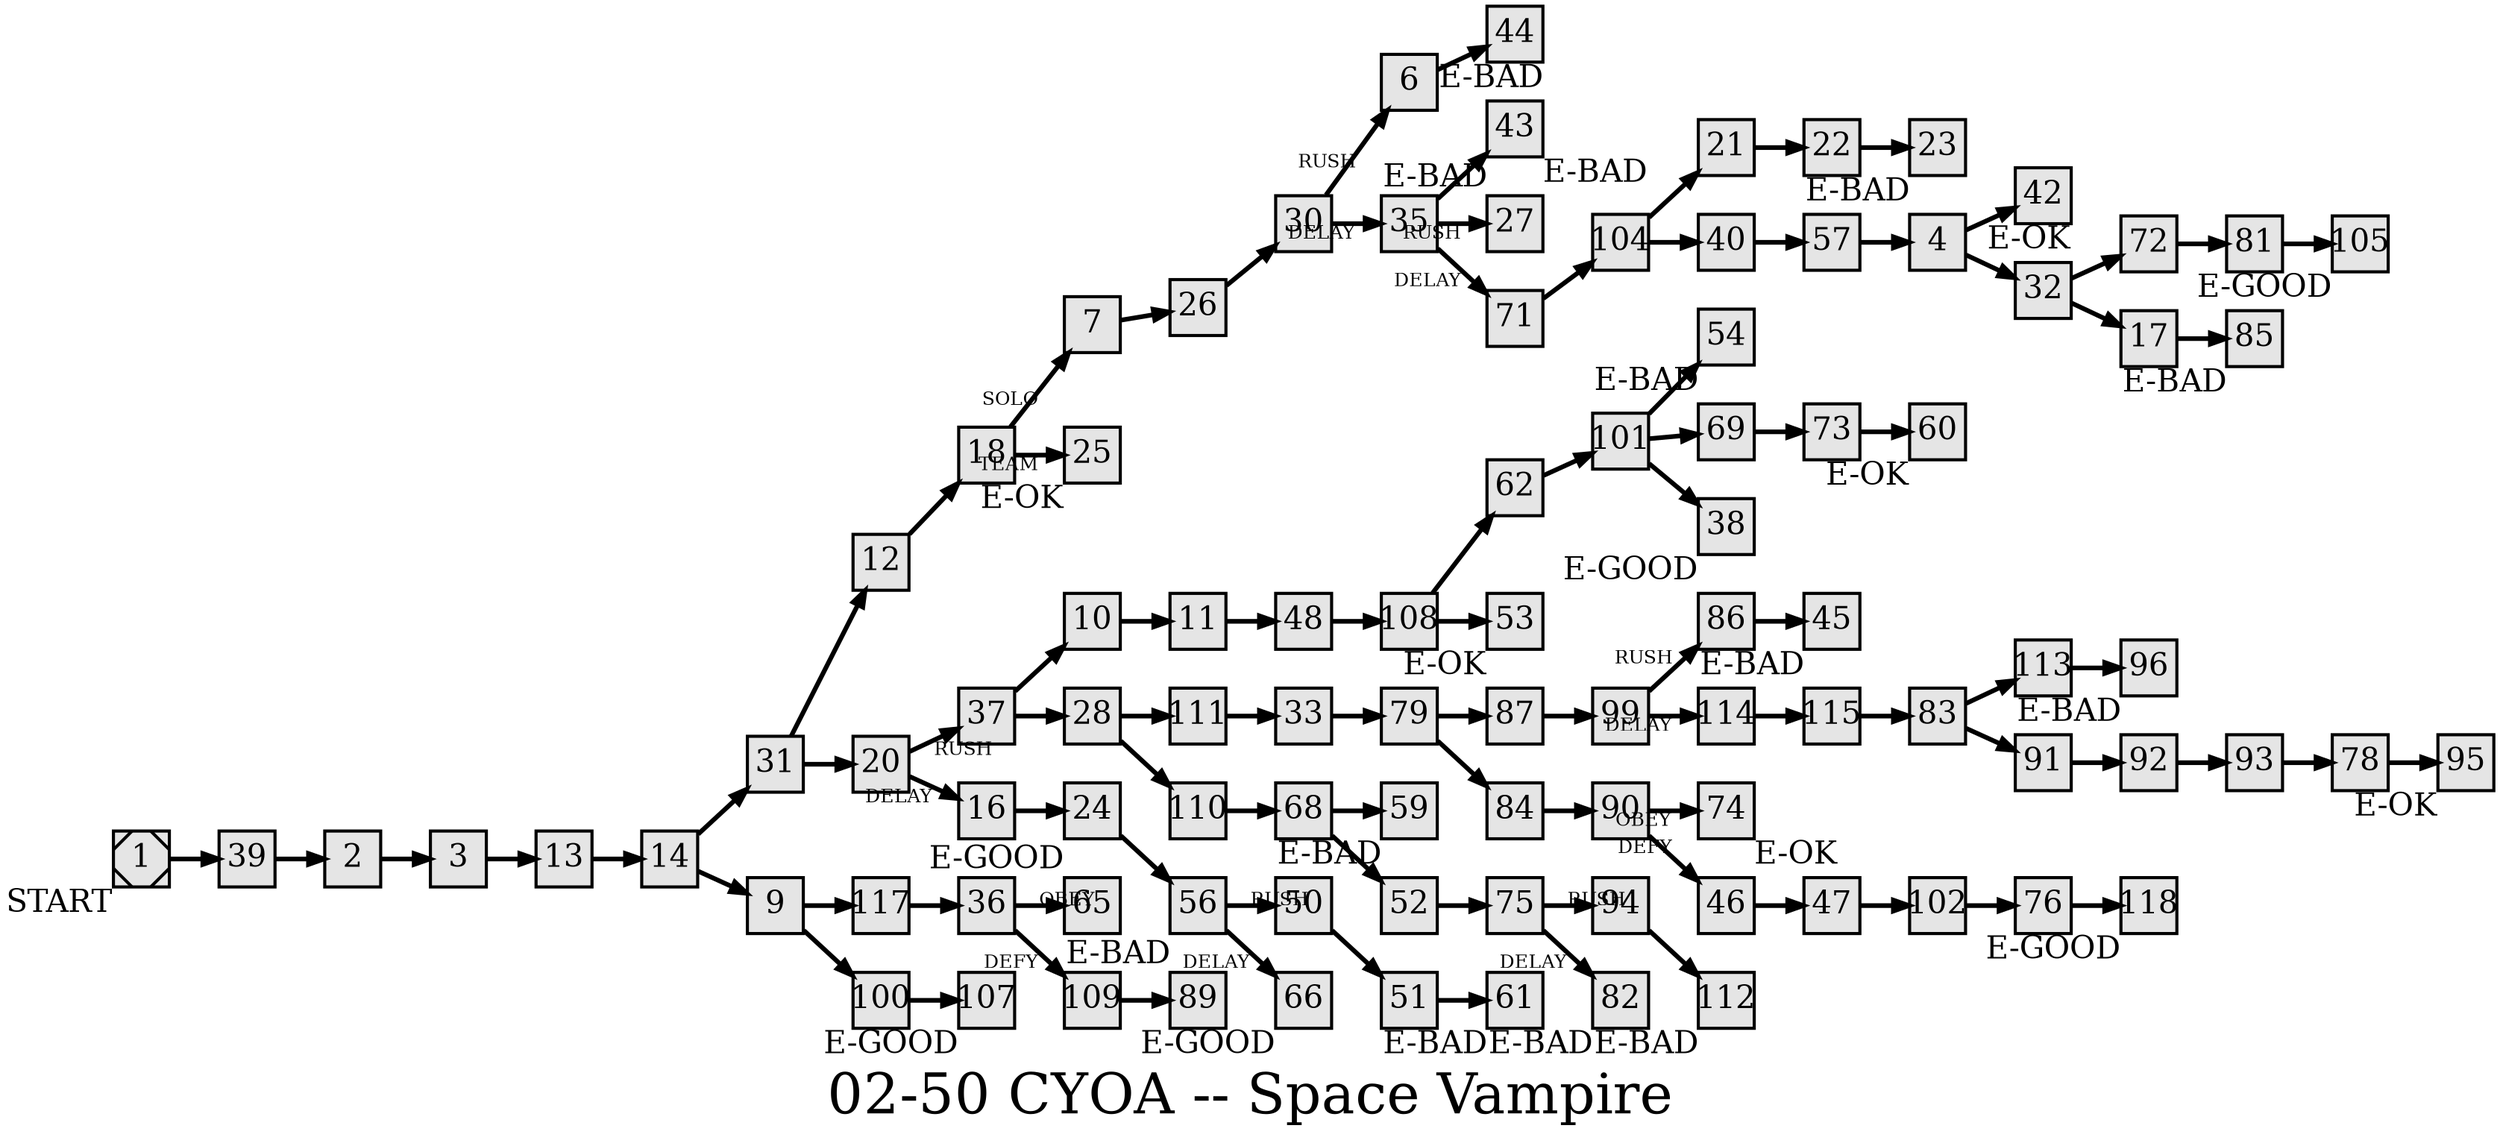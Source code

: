 digraph g{
  graph [ label="02-50 CYOA -- Space Vampire" rankdir=LR, ordering=out, fontsize=36, nodesep="0.35", ranksep="0.45"];
  node  [shape=rect, penwidth=2, fontsize=20, style=filled, fillcolor=grey90, margin="0,0", labelfloat=true, regular=true, fixedsize=true];
  edge  [labelfloat=true, penwidth=3, fontsize=12];
  // ---;
  // group  : Katz;
  // id     : 02-50;
  // gbid   : 485;
  // series : CYOA;
  // title  : Space Vampire;
  // author : Edward Packard;
  // credit:;
  // - name : Ryan Leach;
  // role : encoder;
  // date : 2017-09-11;
  // - name : Jeremy Douglass;
  // role : editor;
  // date : 2017-10-19;
  // render:;
  // - name   : ?;
  // styles : ? Ryan.stylesheet.txt;
  // engine : dot;
  // comment: >;
  
  // ---;
  
  // From | To | Label;
  
  1	[ xlabel="START", shape=Msquare, fontsize=20 ];	// Start
  1 -> 39;
  2 -> 3;
  3 -> 13;
  4 -> 42;	// jump in escape capsule
  4 -> 32;	// attempt to outwit space vampire
  6 -> 44;
  7 -> 26;
  9 -> 117;	// take nap
  9 -> 100;	// stay awake and vigilant
  10 -> 11;
  11 -> 48;
  12 -> 18;
  13 -> 14;
  14 -> 31;	// accept space vampire mission
  14 -> 9;	// accept mission to Barnard's star instead
  16 -> 24;
  17 -> 85;
  18 -> 7	[ xlabel="SOLO" ];	// start private mission to catch SV
  18 -> 25	[ xlabel="TEAM" ];	// play it safe, follow rules
  20 -> 37	[ xlabel="RUSH" ];	// suggest boarding Petra in space
  20 -> 16	[ xlabel="DELAY" ];	// wait til it's on Earth
  21 -> 22;
  22 -> 23;
  23	[ xlabel="E-BAD" ];	// stranded in space
  24 -> 56;
  25	[ xlabel="E-OK" ];	// stationed on Pluto
  26 -> 30;
  27	[ xlabel="E-BAD" ];	// arrested by Space Force
  28 -> 111;	// explore newly discovered planet
  28 -> 110;	// fly Nimbus, stay in familiar solar system
  30 -> 6	[ xlabel="RUSH" ];	// immediately intercept Petra
  30 -> 35	[ xlabel="DELAY" ];	// recruit Steve first
  31 -> 12;	// fight
  31 -> 20;	// run
  32 -> 72;	// try to convince SV to not make you a vampire
  32 -> 17;	// fire a jet at SV
  33 -> 79;
  35 -> 43;	// surrender
  35 -> 27	[ xlabel="RUSH" ];	// try to escape
  35 -> 71	[ xlabel="DELAY" ];	// think of something else to do
  36 -> 65	[ xlabel="OBEY" ];	// pretend to comply, but head to sun
  36 -> 109	[ xlabel="DEFY" ];	// comply and head toward Akbar
  37 -> 10;	// volunteer to pose as SV's victim
  37 -> 28;	// don't volunteer
  38	[ xlabel="E-GOOD" ];	// successfully kill SV
  39 -> 2;
  40 -> 57;
  42	[ xlabel="E-OK" ];	// kill SV but you also die
  43	[ xlabel="E-BAD" ];	// Imprisoned on Uranus
  44	[ xlabel="E-BAD" ];	// killed by SV; horror
  45	[ xlabel="E-BAD" ];	// killed by many vampires; horror
  46 -> 47;
  47 -> 102;
  48 -> 108;
  50 -> 51;
  51 -> 61;
  52 -> 75;
  53	[ xlabel="E-OK" ];	// Kill SV but you're sad about it
  54	[ xlabel="E-BAD" ];	// SV kills you and the others; horror
  56 -> 50	[ xlabel="RUSH" ];	// recommend continuing search
  56 -> 66	[ xlabel="DELAY" ];	// recommend waiting until morning
  57 -> 4;
  59	[ xlabel="E-BAD" ];	// SV comes for your blood; SF
  60	[ xlabel="E-OK" ];	// Kill SV, but heading for the Sun
  61	[ xlabel="E-BAD" ];	// SV loose on Earth
  62 -> 101;
  65	[ xlabel="E-GOOD" ];	// Kill SV, head home
  66	[ xlabel="E-GOOD" ];	// Kill SV
  68 -> 59;	// lure SV closer
  68 -> 52;	// bluff SV; order surrender
  69 -> 73;
  71 -> 104;
  72 -> 81;
  73 -> 60;
  74	[ xlabel="E-OK" ];	// You escape but the fate of the vampires is unclear
  75 -> 94	[ xlabel="RUSH" ];	// Accelerate before detaching
  75 -> 82	[ xlabel="DELAY" ];	// try to detach first
  76 -> 118;
  78 -> 95;
  79 -> 87;	// volunteer to go to vampire planet
  79 -> 84;	// request to stay on ship
  81 -> 105;
  82	[ xlabel="E-BAD" ];	// You suffocate
  83 -> 113;	// "try to take the ship"
  83 -> 91;	// threaten vampires with destruction
  84 -> 90;
  85	[ xlabel="E-BAD" ];	// SV makes you a vampire
  86 -> 45;
  87 -> 99;
  89	[ xlabel="E-BAD" ];	// Caught by SV
  90 -> 74	[ xlabel="OBEY" ];	// follow orders; return to earth
  90 -> 46	[ xlabel="DEFY" ];	// attempt unauthorized rescue mission
  91 -> 92;
  92 -> 93;
  93 -> 78;
  94 -> 112;
  95	[ xlabel="E-OK" ];	// vampires go away
  96	[ xlabel="E-BAD" ];
  99 -> 86	[ xlabel="RUSH" ];	// try to capture vampire
  99 -> 114	[ xlabel="DELAY" ];	// try to sneak aboard rocketship
  100 -> 107;
  101 -> 54;	// lean closer to hear SV
  101 -> 69;	// go to tell captain what SV said
  101 -> 38;	// continue to stand guard
  102 -> 76;
  104 -> 21;	// head for asteroid M-33
  104 -> 40;	// head for the Petya
  105	[ xlabel="E-GOOD" ];	// rescued from imminent death
  107	[ xlabel="E-GOOD" ];	// kill SV and wait for rescue
  108 -> 62;	// talk to vampire
  108 -> 53;	// avoid talking to him
  109 -> 89;
  110 -> 68;
  111 -> 33;
  112	[ xlabel="E-BAD" ];	// Die and SV gets away
  113 -> 96;
  114 -> 115;
  115 -> 83;
  117 -> 36;
  118	[ xlabel="E-GOOD" ];	// Vampires flee; head home
}

